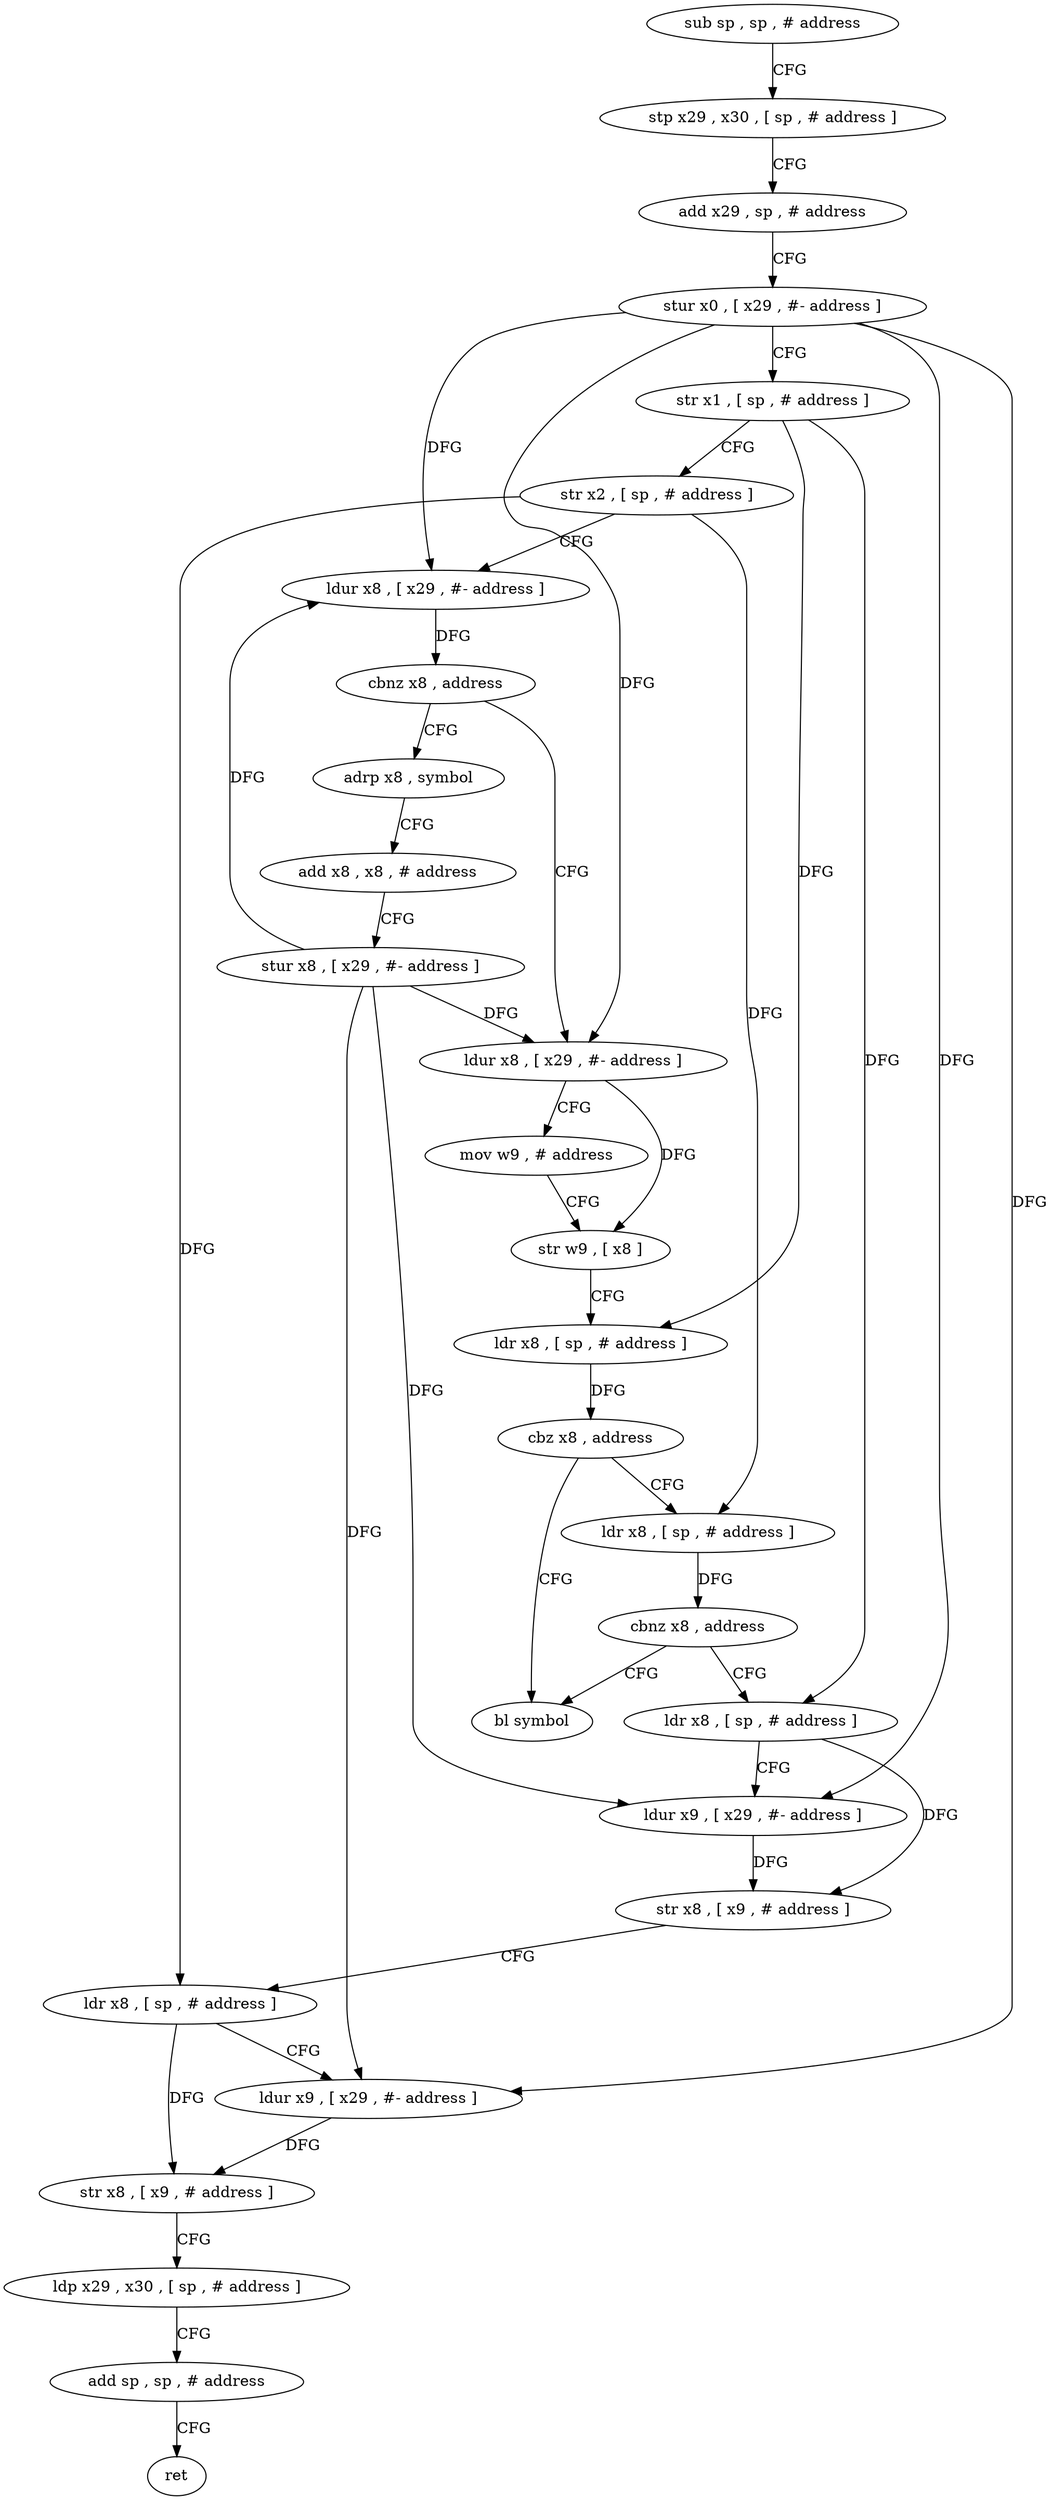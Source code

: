 digraph "func" {
"4213168" [label = "sub sp , sp , # address" ]
"4213172" [label = "stp x29 , x30 , [ sp , # address ]" ]
"4213176" [label = "add x29 , sp , # address" ]
"4213180" [label = "stur x0 , [ x29 , #- address ]" ]
"4213184" [label = "str x1 , [ sp , # address ]" ]
"4213188" [label = "str x2 , [ sp , # address ]" ]
"4213192" [label = "ldur x8 , [ x29 , #- address ]" ]
"4213196" [label = "cbnz x8 , address" ]
"4213212" [label = "ldur x8 , [ x29 , #- address ]" ]
"4213200" [label = "adrp x8 , symbol" ]
"4213216" [label = "mov w9 , # address" ]
"4213220" [label = "str w9 , [ x8 ]" ]
"4213224" [label = "ldr x8 , [ sp , # address ]" ]
"4213228" [label = "cbz x8 , address" ]
"4213240" [label = "bl symbol" ]
"4213232" [label = "ldr x8 , [ sp , # address ]" ]
"4213204" [label = "add x8 , x8 , # address" ]
"4213208" [label = "stur x8 , [ x29 , #- address ]" ]
"4213236" [label = "cbnz x8 , address" ]
"4213244" [label = "ldr x8 , [ sp , # address ]" ]
"4213248" [label = "ldur x9 , [ x29 , #- address ]" ]
"4213252" [label = "str x8 , [ x9 , # address ]" ]
"4213256" [label = "ldr x8 , [ sp , # address ]" ]
"4213260" [label = "ldur x9 , [ x29 , #- address ]" ]
"4213264" [label = "str x8 , [ x9 , # address ]" ]
"4213268" [label = "ldp x29 , x30 , [ sp , # address ]" ]
"4213272" [label = "add sp , sp , # address" ]
"4213276" [label = "ret" ]
"4213168" -> "4213172" [ label = "CFG" ]
"4213172" -> "4213176" [ label = "CFG" ]
"4213176" -> "4213180" [ label = "CFG" ]
"4213180" -> "4213184" [ label = "CFG" ]
"4213180" -> "4213192" [ label = "DFG" ]
"4213180" -> "4213212" [ label = "DFG" ]
"4213180" -> "4213248" [ label = "DFG" ]
"4213180" -> "4213260" [ label = "DFG" ]
"4213184" -> "4213188" [ label = "CFG" ]
"4213184" -> "4213224" [ label = "DFG" ]
"4213184" -> "4213244" [ label = "DFG" ]
"4213188" -> "4213192" [ label = "CFG" ]
"4213188" -> "4213232" [ label = "DFG" ]
"4213188" -> "4213256" [ label = "DFG" ]
"4213192" -> "4213196" [ label = "DFG" ]
"4213196" -> "4213212" [ label = "CFG" ]
"4213196" -> "4213200" [ label = "CFG" ]
"4213212" -> "4213216" [ label = "CFG" ]
"4213212" -> "4213220" [ label = "DFG" ]
"4213200" -> "4213204" [ label = "CFG" ]
"4213216" -> "4213220" [ label = "CFG" ]
"4213220" -> "4213224" [ label = "CFG" ]
"4213224" -> "4213228" [ label = "DFG" ]
"4213228" -> "4213240" [ label = "CFG" ]
"4213228" -> "4213232" [ label = "CFG" ]
"4213232" -> "4213236" [ label = "DFG" ]
"4213204" -> "4213208" [ label = "CFG" ]
"4213208" -> "4213212" [ label = "DFG" ]
"4213208" -> "4213192" [ label = "DFG" ]
"4213208" -> "4213248" [ label = "DFG" ]
"4213208" -> "4213260" [ label = "DFG" ]
"4213236" -> "4213244" [ label = "CFG" ]
"4213236" -> "4213240" [ label = "CFG" ]
"4213244" -> "4213248" [ label = "CFG" ]
"4213244" -> "4213252" [ label = "DFG" ]
"4213248" -> "4213252" [ label = "DFG" ]
"4213252" -> "4213256" [ label = "CFG" ]
"4213256" -> "4213260" [ label = "CFG" ]
"4213256" -> "4213264" [ label = "DFG" ]
"4213260" -> "4213264" [ label = "DFG" ]
"4213264" -> "4213268" [ label = "CFG" ]
"4213268" -> "4213272" [ label = "CFG" ]
"4213272" -> "4213276" [ label = "CFG" ]
}
